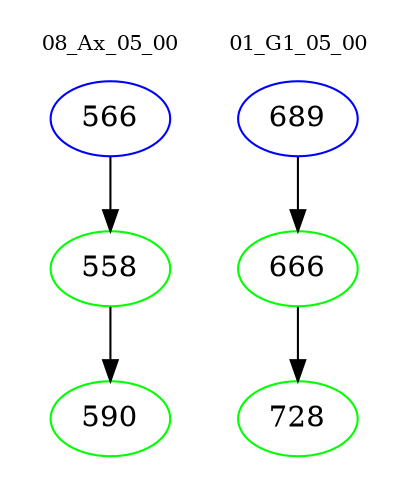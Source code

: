 digraph{
subgraph cluster_0 {
color = white
label = "08_Ax_05_00";
fontsize=10;
T0_566 [label="566", color="blue"]
T0_566 -> T0_558 [color="black"]
T0_558 [label="558", color="green"]
T0_558 -> T0_590 [color="black"]
T0_590 [label="590", color="green"]
}
subgraph cluster_1 {
color = white
label = "01_G1_05_00";
fontsize=10;
T1_689 [label="689", color="blue"]
T1_689 -> T1_666 [color="black"]
T1_666 [label="666", color="green"]
T1_666 -> T1_728 [color="black"]
T1_728 [label="728", color="green"]
}
}
